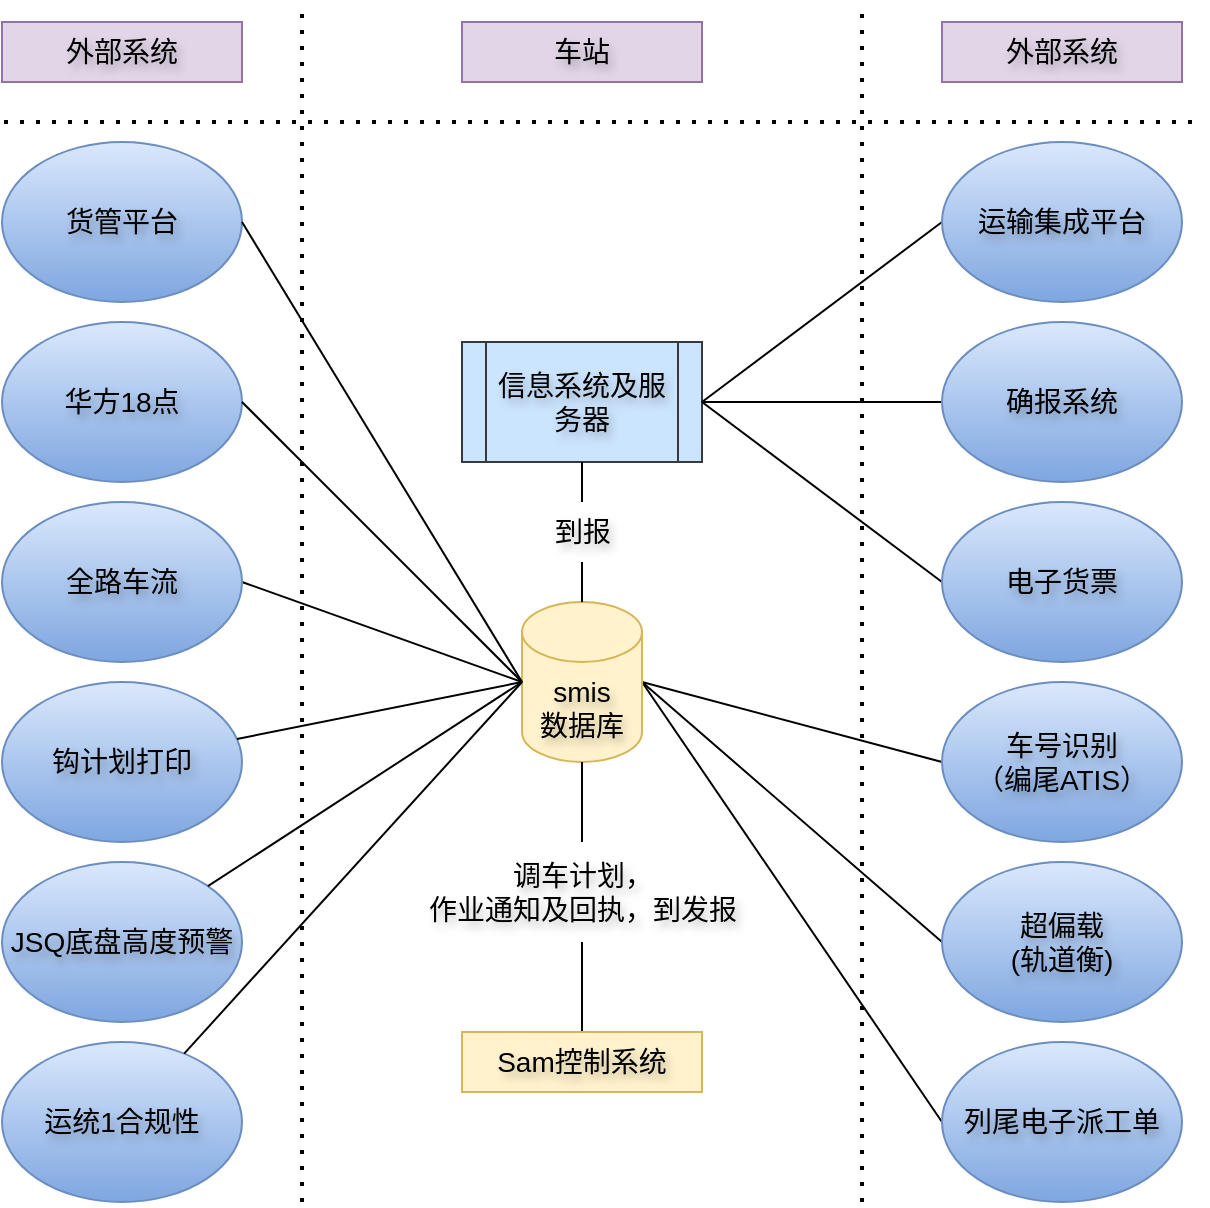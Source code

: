 <mxfile version="28.2.7">
  <diagram name="第 1 页" id="yU-gZeFMvIXKsnHI0pS4">
    <mxGraphModel dx="1034" dy="544" grid="1" gridSize="10" guides="1" tooltips="1" connect="1" arrows="1" fold="1" page="1" pageScale="1" pageWidth="827" pageHeight="1169" math="0" shadow="0">
      <root>
        <mxCell id="0" />
        <mxCell id="1" parent="0" />
        <mxCell id="2Rj6f7_8KAilT_tO_EwG-1" value="&lt;font&gt;外部系统&lt;/font&gt;" style="rounded=0;whiteSpace=wrap;html=1;hachureGap=4;fontFamily=Helvetica;strokeColor=#9673a6;fontSize=14;fillColor=#e1d5e7;textShadow=1;" parent="1" vertex="1">
          <mxGeometry x="40" y="50" width="120" height="30" as="geometry" />
        </mxCell>
        <mxCell id="2Rj6f7_8KAilT_tO_EwG-2" value="&lt;font&gt;外部系统&lt;/font&gt;" style="rounded=0;whiteSpace=wrap;html=1;hachureGap=4;fontFamily=Helvetica;strokeColor=#9673a6;fontSize=14;fillColor=#e1d5e7;textShadow=1;" parent="1" vertex="1">
          <mxGeometry x="510" y="50" width="120" height="30" as="geometry" />
        </mxCell>
        <mxCell id="2Rj6f7_8KAilT_tO_EwG-3" value="&lt;font&gt;车站&lt;/font&gt;" style="rounded=0;whiteSpace=wrap;html=1;hachureGap=4;fontFamily=Helvetica;strokeColor=#9673a6;fontSize=14;fillColor=#e1d5e7;textShadow=1;" parent="1" vertex="1">
          <mxGeometry x="270" y="50" width="120" height="30" as="geometry" />
        </mxCell>
        <mxCell id="2Rj6f7_8KAilT_tO_EwG-9" value="华方18点" style="ellipse;whiteSpace=wrap;html=1;hachureGap=4;fontFamily=Helvetica;fontSize=14;fillColor=#dae8fc;strokeColor=#6c8ebf;gradientColor=#7ea6e0;textShadow=1;" parent="1" vertex="1">
          <mxGeometry x="40" y="200" width="120" height="80" as="geometry" />
        </mxCell>
        <mxCell id="BxS5Jl8jlqf-txuZJ36O-10" style="rounded=0;hachureGap=4;orthogonalLoop=1;jettySize=auto;html=1;entryX=0;entryY=0.5;entryDx=0;entryDy=0;fontFamily=Architects Daughter;fontSource=https%3A%2F%2Ffonts.googleapis.com%2Fcss%3Ffamily%3DArchitects%2BDaughter;endArrow=none;endFill=0;exitX=1;exitY=0.5;exitDx=0;exitDy=0;exitPerimeter=0;" edge="1" parent="1" source="2Rj6f7_8KAilT_tO_EwG-12" target="BxS5Jl8jlqf-txuZJ36O-7">
          <mxGeometry relative="1" as="geometry" />
        </mxCell>
        <mxCell id="BxS5Jl8jlqf-txuZJ36O-11" style="rounded=0;hachureGap=4;orthogonalLoop=1;jettySize=auto;html=1;entryX=0;entryY=0.5;entryDx=0;entryDy=0;fontFamily=Architects Daughter;fontSource=https%3A%2F%2Ffonts.googleapis.com%2Fcss%3Ffamily%3DArchitects%2BDaughter;endArrow=none;endFill=0;exitX=1;exitY=0.5;exitDx=0;exitDy=0;exitPerimeter=0;" edge="1" parent="1" source="2Rj6f7_8KAilT_tO_EwG-12" target="BxS5Jl8jlqf-txuZJ36O-8">
          <mxGeometry relative="1" as="geometry" />
        </mxCell>
        <mxCell id="BxS5Jl8jlqf-txuZJ36O-12" style="rounded=0;hachureGap=4;orthogonalLoop=1;jettySize=auto;html=1;entryX=0;entryY=0.5;entryDx=0;entryDy=0;fontFamily=Architects Daughter;fontSource=https%3A%2F%2Ffonts.googleapis.com%2Fcss%3Ffamily%3DArchitects%2BDaughter;endArrow=none;endFill=0;exitX=1;exitY=0.5;exitDx=0;exitDy=0;exitPerimeter=0;" edge="1" parent="1" source="2Rj6f7_8KAilT_tO_EwG-12" target="BxS5Jl8jlqf-txuZJ36O-9">
          <mxGeometry relative="1" as="geometry" />
        </mxCell>
        <mxCell id="2Rj6f7_8KAilT_tO_EwG-10" value="&lt;font&gt;信息系统及服务器&lt;/font&gt;" style="shape=process;whiteSpace=wrap;html=1;backgroundOutline=1;hachureGap=4;fontFamily=Helvetica;fontSize=14;fillColor=#cce5ff;strokeColor=#36393d;textShadow=1;" parent="1" vertex="1">
          <mxGeometry x="270" y="210" width="120" height="60" as="geometry" />
        </mxCell>
        <mxCell id="2Rj6f7_8KAilT_tO_EwG-11" style="rounded=0;hachureGap=4;orthogonalLoop=1;jettySize=auto;html=1;entryX=0.5;entryY=0;entryDx=0;entryDy=0;fontFamily=Helvetica;endArrow=none;endFill=0;fontSize=14;textShadow=1;" parent="1" source="2Rj6f7_8KAilT_tO_EwG-16" target="2Rj6f7_8KAilT_tO_EwG-15" edge="1">
          <mxGeometry relative="1" as="geometry" />
        </mxCell>
        <mxCell id="2Rj6f7_8KAilT_tO_EwG-12" value="&lt;font&gt;smis&lt;/font&gt;&lt;div&gt;&lt;font&gt;数据库&lt;/font&gt;&lt;/div&gt;" style="shape=cylinder3;whiteSpace=wrap;html=1;boundedLbl=1;backgroundOutline=1;size=15;hachureGap=4;fontFamily=Helvetica;fontSize=14;fillColor=#fff2cc;strokeColor=#d6b656;textShadow=1;" parent="1" vertex="1">
          <mxGeometry x="300" y="340" width="60" height="80" as="geometry" />
        </mxCell>
        <mxCell id="2Rj6f7_8KAilT_tO_EwG-13" value="" style="endArrow=none;html=1;rounded=0;hachureGap=4;fontFamily=Helvetica;entryX=0.5;entryY=1;entryDx=0;entryDy=0;exitX=0.5;exitY=0;exitDx=0;exitDy=0;exitPerimeter=0;fontSize=14;textShadow=1;" parent="1" source="2Rj6f7_8KAilT_tO_EwG-14" target="2Rj6f7_8KAilT_tO_EwG-10" edge="1">
          <mxGeometry width="50" height="50" relative="1" as="geometry">
            <mxPoint x="320" y="260" as="sourcePoint" />
            <mxPoint x="370" y="210" as="targetPoint" />
          </mxGeometry>
        </mxCell>
        <mxCell id="2Rj6f7_8KAilT_tO_EwG-15" value="&lt;font&gt;Sam控制系统&lt;/font&gt;" style="whiteSpace=wrap;html=1;fontFamily=Helvetica;hachureGap=4;fontSize=14;fillColor=#fff2cc;strokeColor=#d6b656;textShadow=1;" parent="1" vertex="1">
          <mxGeometry x="270" y="555" width="120" height="30" as="geometry" />
        </mxCell>
        <mxCell id="2Rj6f7_8KAilT_tO_EwG-17" value="" style="endArrow=none;dashed=1;html=1;dashPattern=1 3;strokeWidth=2;rounded=0;hachureGap=4;fontFamily=Helvetica;fontSize=14;textShadow=1;" parent="1" edge="1">
          <mxGeometry width="50" height="50" relative="1" as="geometry">
            <mxPoint x="470" y="640" as="sourcePoint" />
            <mxPoint x="470" y="40" as="targetPoint" />
          </mxGeometry>
        </mxCell>
        <mxCell id="2Rj6f7_8KAilT_tO_EwG-18" value="" style="endArrow=none;dashed=1;html=1;dashPattern=1 3;strokeWidth=2;rounded=0;hachureGap=4;fontFamily=Helvetica;fontSize=14;textShadow=1;" parent="1" edge="1">
          <mxGeometry width="50" height="50" relative="1" as="geometry">
            <mxPoint x="41" y="100" as="sourcePoint" />
            <mxPoint x="641" y="100" as="targetPoint" />
          </mxGeometry>
        </mxCell>
        <mxCell id="2Rj6f7_8KAilT_tO_EwG-19" value="" style="endArrow=none;dashed=1;html=1;dashPattern=1 3;strokeWidth=2;rounded=0;hachureGap=4;fontFamily=Helvetica;fontSize=14;textShadow=1;" parent="1" edge="1">
          <mxGeometry width="50" height="50" relative="1" as="geometry">
            <mxPoint x="190" y="640" as="sourcePoint" />
            <mxPoint x="190" y="40" as="targetPoint" />
          </mxGeometry>
        </mxCell>
        <mxCell id="2Rj6f7_8KAilT_tO_EwG-21" style="rounded=0;hachureGap=4;orthogonalLoop=1;jettySize=auto;html=1;fontFamily=Architects Daughter;fontSource=https%3A%2F%2Ffonts.googleapis.com%2Fcss%3Ffamily%3DArchitects%2BDaughter;endArrow=none;endFill=0;exitX=1;exitY=0.5;exitDx=0;exitDy=0;textShadow=1;entryX=0;entryY=0.5;entryDx=0;entryDy=0;entryPerimeter=0;" parent="1" source="2Rj6f7_8KAilT_tO_EwG-22" edge="1" target="2Rj6f7_8KAilT_tO_EwG-12">
          <mxGeometry relative="1" as="geometry">
            <mxPoint x="300" y="290" as="targetPoint" />
          </mxGeometry>
        </mxCell>
        <mxCell id="2Rj6f7_8KAilT_tO_EwG-22" value="&lt;span&gt;全路车流&lt;/span&gt;" style="ellipse;whiteSpace=wrap;html=1;hachureGap=4;fontFamily=Helvetica;fontSize=14;fillColor=#dae8fc;strokeColor=#6c8ebf;gradientColor=#7ea6e0;textShadow=1;" parent="1" vertex="1">
          <mxGeometry x="40" y="290" width="120" height="80" as="geometry" />
        </mxCell>
        <mxCell id="2Rj6f7_8KAilT_tO_EwG-23" style="rounded=0;hachureGap=4;orthogonalLoop=1;jettySize=auto;html=1;entryX=0;entryY=0.5;entryDx=0;entryDy=0;entryPerimeter=0;fontFamily=Architects Daughter;fontSource=https%3A%2F%2Ffonts.googleapis.com%2Fcss%3Ffamily%3DArchitects%2BDaughter;endArrow=none;endFill=0;exitX=1;exitY=0.5;exitDx=0;exitDy=0;textShadow=1;" parent="1" source="2Rj6f7_8KAilT_tO_EwG-9" target="2Rj6f7_8KAilT_tO_EwG-12" edge="1">
          <mxGeometry relative="1" as="geometry" />
        </mxCell>
        <mxCell id="2Rj6f7_8KAilT_tO_EwG-25" value="货管平台" style="ellipse;whiteSpace=wrap;html=1;hachureGap=4;fontFamily=Helvetica;fontSize=14;fillColor=#dae8fc;strokeColor=#6c8ebf;gradientColor=#7ea6e0;textShadow=1;" parent="1" vertex="1">
          <mxGeometry x="40" y="110" width="120" height="80" as="geometry" />
        </mxCell>
        <mxCell id="2Rj6f7_8KAilT_tO_EwG-26" style="rounded=0;hachureGap=4;orthogonalLoop=1;jettySize=auto;html=1;fontFamily=Architects Daughter;fontSource=https%3A%2F%2Ffonts.googleapis.com%2Fcss%3Ffamily%3DArchitects%2BDaughter;endArrow=none;endFill=0;exitX=0;exitY=0.5;exitDx=0;exitDy=0;textShadow=1;entryX=1;entryY=0.5;entryDx=0;entryDy=0;" parent="1" source="2Rj6f7_8KAilT_tO_EwG-27" edge="1" target="2Rj6f7_8KAilT_tO_EwG-10">
          <mxGeometry relative="1" as="geometry">
            <mxPoint x="390" y="180" as="targetPoint" />
          </mxGeometry>
        </mxCell>
        <mxCell id="2Rj6f7_8KAilT_tO_EwG-27" value="&lt;font&gt;确报系统&lt;/font&gt;" style="ellipse;whiteSpace=wrap;html=1;hachureGap=4;fontFamily=Helvetica;fontSize=14;fillColor=#dae8fc;strokeColor=#6c8ebf;gradientColor=#7ea6e0;textShadow=1;" parent="1" vertex="1">
          <mxGeometry x="510" y="200" width="120" height="80" as="geometry" />
        </mxCell>
        <mxCell id="2Rj6f7_8KAilT_tO_EwG-28" style="rounded=0;hachureGap=4;orthogonalLoop=1;jettySize=auto;html=1;fontFamily=Architects Daughter;fontSource=https%3A%2F%2Ffonts.googleapis.com%2Fcss%3Ffamily%3DArchitects%2BDaughter;endArrow=none;endFill=0;exitX=0;exitY=0.5;exitDx=0;exitDy=0;textShadow=1;entryX=1;entryY=0.5;entryDx=0;entryDy=0;" parent="1" source="2Rj6f7_8KAilT_tO_EwG-30" edge="1" target="2Rj6f7_8KAilT_tO_EwG-10">
          <mxGeometry relative="1" as="geometry">
            <mxPoint x="390" y="180" as="targetPoint" />
          </mxGeometry>
        </mxCell>
        <mxCell id="2Rj6f7_8KAilT_tO_EwG-30" value="&lt;font&gt;运输集成平台&lt;/font&gt;" style="ellipse;whiteSpace=wrap;html=1;hachureGap=4;fontFamily=Helvetica;fontSize=14;fillColor=#dae8fc;strokeColor=#6c8ebf;gradientColor=#7ea6e0;textShadow=1;" parent="1" vertex="1">
          <mxGeometry x="510" y="110" width="120" height="80" as="geometry" />
        </mxCell>
        <mxCell id="2Rj6f7_8KAilT_tO_EwG-31" style="rounded=0;hachureGap=4;orthogonalLoop=1;jettySize=auto;html=1;fontFamily=Architects Daughter;fontSource=https%3A%2F%2Ffonts.googleapis.com%2Fcss%3Ffamily%3DArchitects%2BDaughter;endArrow=none;endFill=0;exitX=0;exitY=0.5;exitDx=0;exitDy=0;textShadow=1;entryX=1;entryY=0.5;entryDx=0;entryDy=0;" parent="1" source="2Rj6f7_8KAilT_tO_EwG-32" edge="1" target="2Rj6f7_8KAilT_tO_EwG-10">
          <mxGeometry relative="1" as="geometry">
            <mxPoint x="390" y="180" as="targetPoint" />
          </mxGeometry>
        </mxCell>
        <mxCell id="2Rj6f7_8KAilT_tO_EwG-32" value="&lt;font&gt;电子货票&lt;/font&gt;" style="ellipse;whiteSpace=wrap;html=1;hachureGap=4;fontFamily=Helvetica;fontSize=14;fillColor=#dae8fc;strokeColor=#6c8ebf;gradientColor=#7ea6e0;textShadow=1;" parent="1" vertex="1">
          <mxGeometry x="510" y="290" width="120" height="80" as="geometry" />
        </mxCell>
        <mxCell id="BxS5Jl8jlqf-txuZJ36O-1" value="&lt;span&gt;钩计划打印&lt;/span&gt;" style="ellipse;whiteSpace=wrap;html=1;hachureGap=4;fontFamily=Helvetica;fontSize=14;fillColor=#dae8fc;strokeColor=#6c8ebf;gradientColor=#7ea6e0;textShadow=1;" vertex="1" parent="1">
          <mxGeometry x="40" y="380" width="120" height="80" as="geometry" />
        </mxCell>
        <mxCell id="BxS5Jl8jlqf-txuZJ36O-2" value="&lt;span&gt;JSQ底盘高度预警&lt;/span&gt;" style="ellipse;whiteSpace=wrap;html=1;hachureGap=4;fontFamily=Helvetica;fontSize=14;fillColor=#dae8fc;strokeColor=#6c8ebf;gradientColor=#7ea6e0;textShadow=1;" vertex="1" parent="1">
          <mxGeometry x="40" y="470" width="120" height="80" as="geometry" />
        </mxCell>
        <mxCell id="BxS5Jl8jlqf-txuZJ36O-3" value="&lt;span&gt;运统1合规性&lt;/span&gt;" style="ellipse;whiteSpace=wrap;html=1;hachureGap=4;fontFamily=Helvetica;fontSize=14;fillColor=#dae8fc;strokeColor=#6c8ebf;gradientColor=#7ea6e0;textShadow=1;" vertex="1" parent="1">
          <mxGeometry x="40" y="560" width="120" height="80" as="geometry" />
        </mxCell>
        <mxCell id="BxS5Jl8jlqf-txuZJ36O-4" style="rounded=0;hachureGap=4;orthogonalLoop=1;jettySize=auto;html=1;entryX=0;entryY=0.5;entryDx=0;entryDy=0;entryPerimeter=0;fontFamily=Architects Daughter;fontSource=https%3A%2F%2Ffonts.googleapis.com%2Fcss%3Ffamily%3DArchitects%2BDaughter;endArrow=none;endFill=0;exitX=1;exitY=0.5;exitDx=0;exitDy=0;" edge="1" parent="1" source="2Rj6f7_8KAilT_tO_EwG-25" target="2Rj6f7_8KAilT_tO_EwG-12">
          <mxGeometry relative="1" as="geometry" />
        </mxCell>
        <mxCell id="BxS5Jl8jlqf-txuZJ36O-5" style="rounded=0;hachureGap=4;orthogonalLoop=1;jettySize=auto;html=1;entryX=0;entryY=0.5;entryDx=0;entryDy=0;entryPerimeter=0;fontFamily=Architects Daughter;fontSource=https%3A%2F%2Ffonts.googleapis.com%2Fcss%3Ffamily%3DArchitects%2BDaughter;endArrow=none;endFill=0;" edge="1" parent="1" source="BxS5Jl8jlqf-txuZJ36O-1" target="2Rj6f7_8KAilT_tO_EwG-12">
          <mxGeometry relative="1" as="geometry" />
        </mxCell>
        <mxCell id="BxS5Jl8jlqf-txuZJ36O-6" style="rounded=0;hachureGap=4;orthogonalLoop=1;jettySize=auto;html=1;entryX=0;entryY=0.5;entryDx=0;entryDy=0;entryPerimeter=0;fontFamily=Architects Daughter;fontSource=https%3A%2F%2Ffonts.googleapis.com%2Fcss%3Ffamily%3DArchitects%2BDaughter;endArrow=none;endFill=0;" edge="1" parent="1" source="BxS5Jl8jlqf-txuZJ36O-2" target="2Rj6f7_8KAilT_tO_EwG-12">
          <mxGeometry relative="1" as="geometry" />
        </mxCell>
        <mxCell id="BxS5Jl8jlqf-txuZJ36O-7" value="&lt;font&gt;车号识别&lt;/font&gt;&lt;div&gt;&lt;font&gt;（编尾ATIS）&lt;/font&gt;&lt;/div&gt;" style="ellipse;whiteSpace=wrap;html=1;hachureGap=4;fontFamily=Helvetica;fontSize=14;fillColor=#dae8fc;strokeColor=#6c8ebf;gradientColor=#7ea6e0;textShadow=1;" vertex="1" parent="1">
          <mxGeometry x="510" y="380" width="120" height="80" as="geometry" />
        </mxCell>
        <mxCell id="BxS5Jl8jlqf-txuZJ36O-8" value="超偏载&lt;br&gt;(轨道衡)" style="ellipse;whiteSpace=wrap;html=1;hachureGap=4;fontFamily=Helvetica;fontSize=14;fillColor=#dae8fc;strokeColor=#6c8ebf;gradientColor=#7ea6e0;textShadow=1;" vertex="1" parent="1">
          <mxGeometry x="510" y="470" width="120" height="80" as="geometry" />
        </mxCell>
        <mxCell id="BxS5Jl8jlqf-txuZJ36O-9" value="列尾电子派工单" style="ellipse;whiteSpace=wrap;html=1;hachureGap=4;fontFamily=Helvetica;fontSize=14;fillColor=#dae8fc;strokeColor=#6c8ebf;gradientColor=#7ea6e0;textShadow=1;" vertex="1" parent="1">
          <mxGeometry x="510" y="560" width="120" height="80" as="geometry" />
        </mxCell>
        <mxCell id="BxS5Jl8jlqf-txuZJ36O-13" style="rounded=0;hachureGap=4;orthogonalLoop=1;jettySize=auto;html=1;entryX=0;entryY=0.5;entryDx=0;entryDy=0;entryPerimeter=0;fontFamily=Architects Daughter;fontSource=https%3A%2F%2Ffonts.googleapis.com%2Fcss%3Ffamily%3DArchitects%2BDaughter;endArrow=none;endFill=0;" edge="1" parent="1" source="BxS5Jl8jlqf-txuZJ36O-3" target="2Rj6f7_8KAilT_tO_EwG-12">
          <mxGeometry relative="1" as="geometry" />
        </mxCell>
        <mxCell id="BxS5Jl8jlqf-txuZJ36O-14" value="" style="rounded=0;hachureGap=4;orthogonalLoop=1;jettySize=auto;html=1;entryX=0.5;entryY=0;entryDx=0;entryDy=0;fontFamily=Helvetica;endArrow=none;endFill=0;fontSize=14;textShadow=1;" edge="1" parent="1" source="2Rj6f7_8KAilT_tO_EwG-12" target="2Rj6f7_8KAilT_tO_EwG-16">
          <mxGeometry relative="1" as="geometry">
            <mxPoint x="330" y="330" as="sourcePoint" />
            <mxPoint x="330" y="555" as="targetPoint" />
          </mxGeometry>
        </mxCell>
        <mxCell id="2Rj6f7_8KAilT_tO_EwG-16" value="调车计划，&lt;div&gt;作业通知及回执，到发报&lt;/div&gt;" style="text;html=1;align=center;verticalAlign=middle;resizable=0;points=[];autosize=1;strokeColor=none;fillColor=none;fontFamily=Helvetica;fontSize=14;textShadow=1;" parent="1" vertex="1">
          <mxGeometry x="240" y="460" width="180" height="50" as="geometry" />
        </mxCell>
        <mxCell id="BxS5Jl8jlqf-txuZJ36O-17" value="" style="endArrow=none;html=1;rounded=0;hachureGap=4;fontFamily=Helvetica;entryX=0.5;entryY=1;entryDx=0;entryDy=0;exitX=0.5;exitY=0;exitDx=0;exitDy=0;exitPerimeter=0;fontSize=14;textShadow=1;" edge="1" parent="1" source="2Rj6f7_8KAilT_tO_EwG-12" target="2Rj6f7_8KAilT_tO_EwG-14">
          <mxGeometry width="50" height="50" relative="1" as="geometry">
            <mxPoint x="330" y="340" as="sourcePoint" />
            <mxPoint x="330" y="270" as="targetPoint" />
          </mxGeometry>
        </mxCell>
        <mxCell id="2Rj6f7_8KAilT_tO_EwG-14" value="到报" style="text;html=1;align=center;verticalAlign=middle;resizable=0;points=[];autosize=1;strokeColor=none;fillColor=none;fontFamily=Helvetica;fontSize=14;textShadow=1;" parent="1" vertex="1">
          <mxGeometry x="305" y="290" width="50" height="30" as="geometry" />
        </mxCell>
      </root>
    </mxGraphModel>
  </diagram>
</mxfile>
